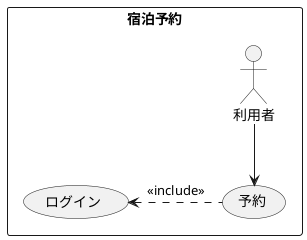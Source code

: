 @startuml ユースケース図
rectangle 宿泊予約 {
actor 利用者
usecase 予約
usecase ログイン
}
利用者 --> 予約
ログイン <. 予約 : << include >>
@enduml